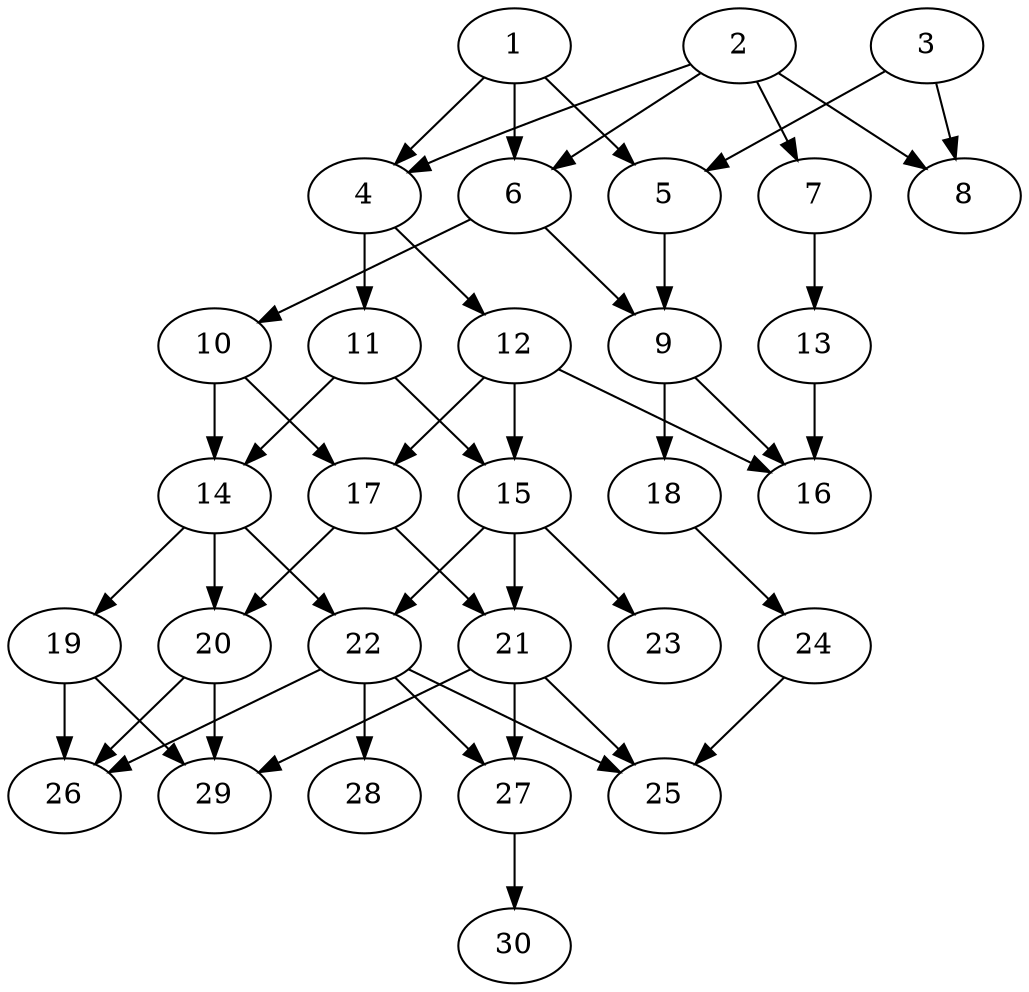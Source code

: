 // DAG automatically generated by daggen at Thu Oct  3 14:04:17 2019
// ./daggen --dot -n 30 --ccr 0.3 --fat 0.5 --regular 0.7 --density 0.5 --mindata 5242880 --maxdata 52428800 
digraph G {
  1 [size="69632000", alpha="0.13", expect_size="20889600"] 
  1 -> 4 [size ="20889600"]
  1 -> 5 [size ="20889600"]
  1 -> 6 [size ="20889600"]
  2 [size="102417067", alpha="0.08", expect_size="30725120"] 
  2 -> 4 [size ="30725120"]
  2 -> 6 [size ="30725120"]
  2 -> 7 [size ="30725120"]
  2 -> 8 [size ="30725120"]
  3 [size="21749760", alpha="0.10", expect_size="6524928"] 
  3 -> 5 [size ="6524928"]
  3 -> 8 [size ="6524928"]
  4 [size="28033707", alpha="0.19", expect_size="8410112"] 
  4 -> 11 [size ="8410112"]
  4 -> 12 [size ="8410112"]
  5 [size="46882133", alpha="0.07", expect_size="14064640"] 
  5 -> 9 [size ="14064640"]
  6 [size="74308267", alpha="0.10", expect_size="22292480"] 
  6 -> 9 [size ="22292480"]
  6 -> 10 [size ="22292480"]
  7 [size="172042240", alpha="0.03", expect_size="51612672"] 
  7 -> 13 [size ="51612672"]
  8 [size="170154667", alpha="0.16", expect_size="51046400"] 
  9 [size="36939093", alpha="0.08", expect_size="11081728"] 
  9 -> 16 [size ="11081728"]
  9 -> 18 [size ="11081728"]
  10 [size="125538987", alpha="0.02", expect_size="37661696"] 
  10 -> 14 [size ="37661696"]
  10 -> 17 [size ="37661696"]
  11 [size="93815467", alpha="0.09", expect_size="28144640"] 
  11 -> 14 [size ="28144640"]
  11 -> 15 [size ="28144640"]
  12 [size="40147627", alpha="0.09", expect_size="12044288"] 
  12 -> 15 [size ="12044288"]
  12 -> 16 [size ="12044288"]
  12 -> 17 [size ="12044288"]
  13 [size="102304427", alpha="0.06", expect_size="30691328"] 
  13 -> 16 [size ="30691328"]
  14 [size="26709333", alpha="0.02", expect_size="8012800"] 
  14 -> 19 [size ="8012800"]
  14 -> 20 [size ="8012800"]
  14 -> 22 [size ="8012800"]
  15 [size="174687573", alpha="0.00", expect_size="52406272"] 
  15 -> 21 [size ="52406272"]
  15 -> 22 [size ="52406272"]
  15 -> 23 [size ="52406272"]
  16 [size="69454507", alpha="0.08", expect_size="20836352"] 
  17 [size="146100907", alpha="0.13", expect_size="43830272"] 
  17 -> 20 [size ="43830272"]
  17 -> 21 [size ="43830272"]
  18 [size="170591573", alpha="0.01", expect_size="51177472"] 
  18 -> 24 [size ="51177472"]
  19 [size="138315093", alpha="0.03", expect_size="41494528"] 
  19 -> 26 [size ="41494528"]
  19 -> 29 [size ="41494528"]
  20 [size="46462293", alpha="0.02", expect_size="13938688"] 
  20 -> 26 [size ="13938688"]
  20 -> 29 [size ="13938688"]
  21 [size="62556160", alpha="0.09", expect_size="18766848"] 
  21 -> 25 [size ="18766848"]
  21 -> 27 [size ="18766848"]
  21 -> 29 [size ="18766848"]
  22 [size="129955840", alpha="0.06", expect_size="38986752"] 
  22 -> 25 [size ="38986752"]
  22 -> 26 [size ="38986752"]
  22 -> 27 [size ="38986752"]
  22 -> 28 [size ="38986752"]
  23 [size="42185387", alpha="0.04", expect_size="12655616"] 
  24 [size="87292587", alpha="0.03", expect_size="26187776"] 
  24 -> 25 [size ="26187776"]
  25 [size="106762240", alpha="0.06", expect_size="32028672"] 
  26 [size="109595307", alpha="0.16", expect_size="32878592"] 
  27 [size="17937067", alpha="0.06", expect_size="5381120"] 
  27 -> 30 [size ="5381120"]
  28 [size="120162987", alpha="0.15", expect_size="36048896"] 
  29 [size="124098560", alpha="0.06", expect_size="37229568"] 
  30 [size="144599040", alpha="0.12", expect_size="43379712"] 
}
